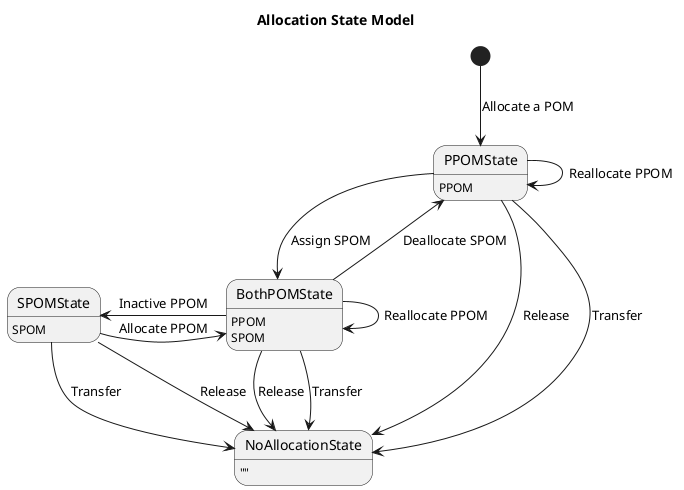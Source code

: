 @startuml

title Allocation State Model

PPOMState : PPOM
SPOMState : SPOM
BothPOMState : PPOM
BothPOMState : SPOM
NoAllocationState : ""


[*] --> PPOMState  : Allocate a POM

PPOMState -> PPOMState : Reallocate PPOM

PPOMState -> BothPOMState : Assign SPOM
BothPOMState -up-> PPOMState : Deallocate SPOM

BothPOMState -> SPOMState : Inactive PPOM
SPOMState -down-> NoAllocationState : Release
SPOMState -> NoAllocationState : Transfer
SPOMState -> BothPOMState : Allocate PPOM

BothPOMState -> BothPOMState: Reallocate PPOM

PPOMState -> NoAllocationState: Release
PPOMState -> NoAllocationState: Transfer

BothPOMState -> NoAllocationState: Release
BothPOMState -> NoAllocationState: Transfer

@enduml
